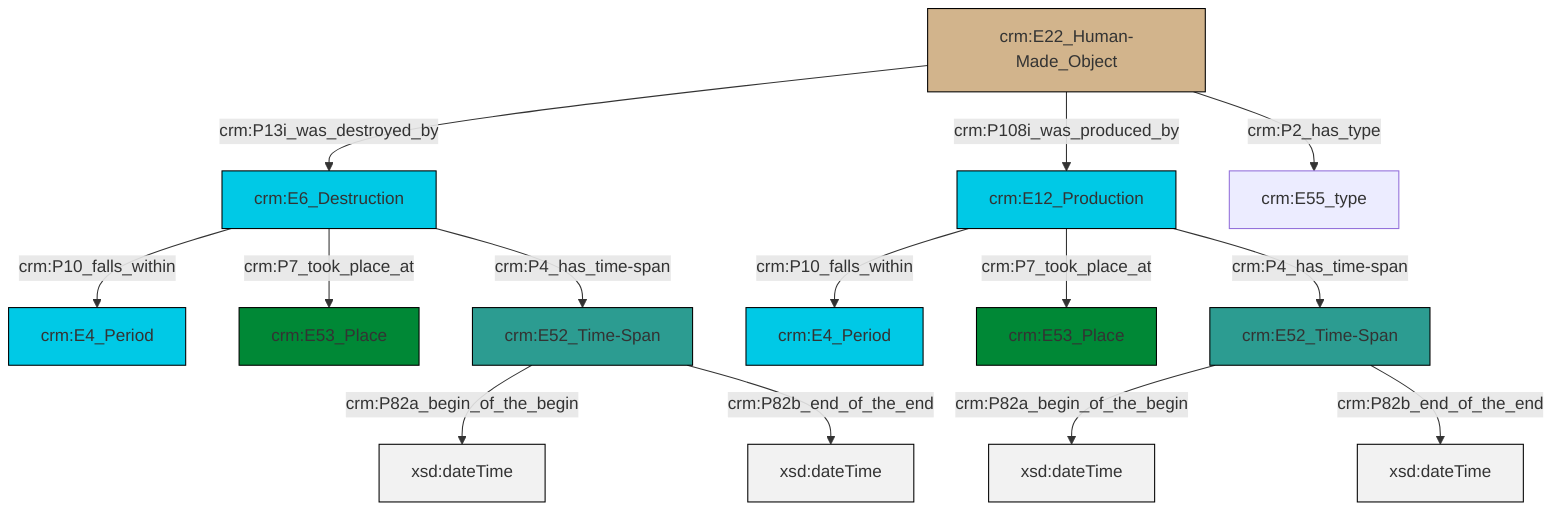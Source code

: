 graph TD
classDef Literal fill:#f2f2f2,stroke:#000000;
classDef CRM_Entity fill:#FFFFFF,stroke:#000000;
classDef Temporal_Entity fill:#00C9E6, stroke:#000000;
classDef Type fill:#E18312, stroke:#000000;
classDef Time-Span fill:#2C9C91, stroke:#000000;
classDef Appellation fill:#FFEB7F, stroke:#000000;
classDef Place fill:#008836, stroke:#000000;
classDef Persistent_Item fill:#B266B2, stroke:#000000;
classDef Conceptual_Object fill:#FFD700, stroke:#000000;
classDef Physical_Thing fill:#D2B48C, stroke:#000000;
classDef Actor fill:#f58aad, stroke:#000000;
classDef PC_Classes fill:#4ce600, stroke:#000000;
classDef Multi fill:#cccccc,stroke:#000000;

2["crm:E52_Time-Span"]:::Time-Span -->|crm:P82a_begin_of_the_begin| 3[xsd:dateTime]:::Literal
2["crm:E52_Time-Span"]:::Time-Span -->|crm:P82b_end_of_the_end| 4[xsd:dateTime]:::Literal
5["crm:E52_Time-Span"]:::Time-Span -->|crm:P82a_begin_of_the_begin| 6[xsd:dateTime]:::Literal
7["crm:E12_Production"]:::Temporal_Entity -->|crm:P10_falls_within| 8["crm:E4_Period"]:::Temporal_Entity
7["crm:E12_Production"]:::Temporal_Entity -->|crm:P7_took_place_at| 0["crm:E53_Place"]:::Place
11["crm:E22_Human-Made_Object"]:::Physical_Thing -->|crm:P13i_was_destroyed_by| 12["crm:E6_Destruction"]:::Temporal_Entity
11["crm:E22_Human-Made_Object"]:::Physical_Thing -->|crm:P108i_was_produced_by| 7["crm:E12_Production"]:::Temporal_Entity
12["crm:E6_Destruction"]:::Temporal_Entity -->|crm:P10_falls_within| 17["crm:E4_Period"]:::Temporal_Entity
11["crm:E22_Human-Made_Object"]:::Physical_Thing -->|crm:P2_has_type| 13["crm:E55_type"]:::Default
12["crm:E6_Destruction"]:::Temporal_Entity -->|crm:P7_took_place_at| 9["crm:E53_Place"]:::Place
12["crm:E6_Destruction"]:::Temporal_Entity -->|crm:P4_has_time-span| 2["crm:E52_Time-Span"]:::Time-Span
5["crm:E52_Time-Span"]:::Time-Span -->|crm:P82b_end_of_the_end| 18[xsd:dateTime]:::Literal
7["crm:E12_Production"]:::Temporal_Entity -->|crm:P4_has_time-span| 5["crm:E52_Time-Span"]:::Time-Span